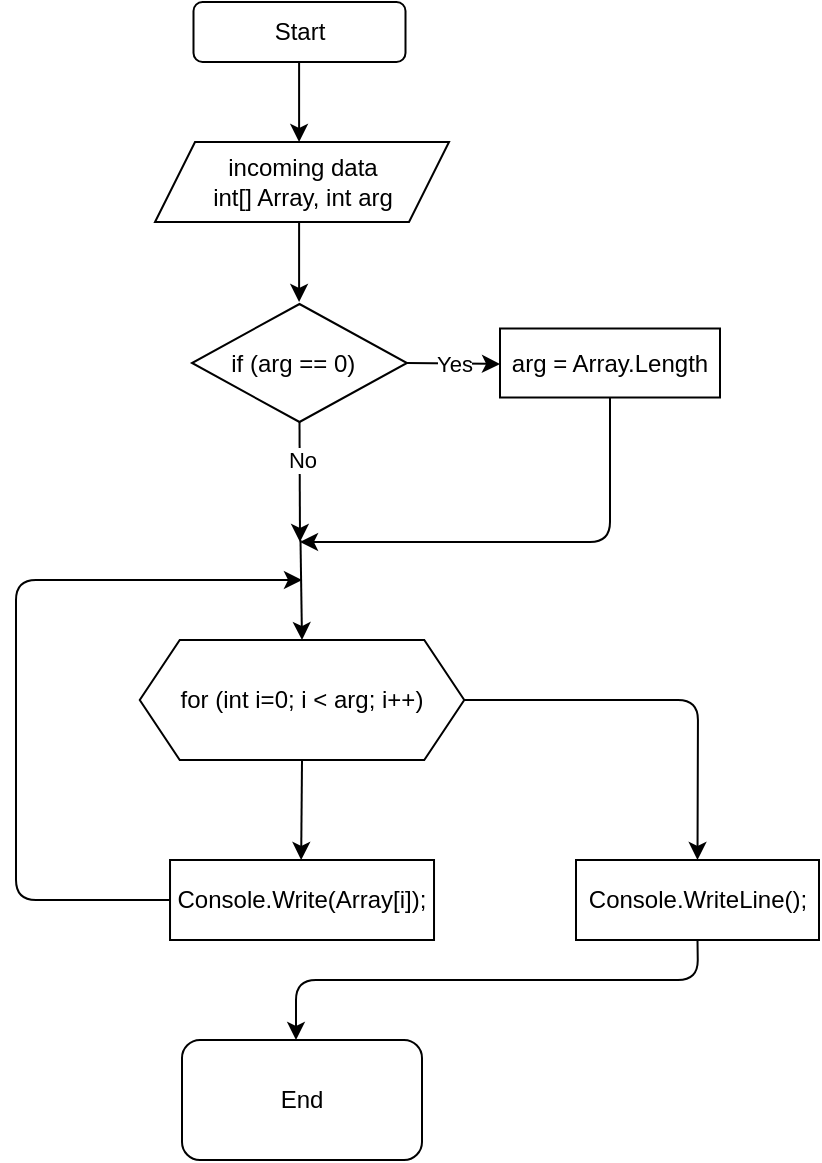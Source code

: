 <mxfile>
    <diagram id="EK19xXZXsurz1Jw2k540" name="Страница 1">
        <mxGraphModel dx="837" dy="375" grid="1" gridSize="10" guides="1" tooltips="1" connect="1" arrows="1" fold="1" page="1" pageScale="1" pageWidth="827" pageHeight="1169" math="0" shadow="0">
            <root>
                <mxCell id="0"/>
                <mxCell id="1" parent="0"/>
                <mxCell id="2" value="Start" style="rounded=1;whiteSpace=wrap;html=1;" parent="1" vertex="1">
                    <mxGeometry x="318.75" y="70" width="106" height="30" as="geometry"/>
                </mxCell>
                <mxCell id="3" value="" style="endArrow=classic;html=1;" parent="1" edge="1">
                    <mxGeometry width="50" height="50" relative="1" as="geometry">
                        <mxPoint x="371.55" y="100" as="sourcePoint"/>
                        <mxPoint x="371.55" y="140" as="targetPoint"/>
                    </mxGeometry>
                </mxCell>
                <mxCell id="5" value="if (arg == 0)&amp;nbsp;&amp;nbsp;" style="rhombus;whiteSpace=wrap;html=1;" parent="1" vertex="1">
                    <mxGeometry x="318" y="221" width="107.5" height="59" as="geometry"/>
                </mxCell>
                <mxCell id="6" value="" style="endArrow=classic;html=1;exitX=0.5;exitY=1;exitDx=0;exitDy=0;entryX=0.5;entryY=0;entryDx=0;entryDy=0;entryPerimeter=0;" parent="1" target="7" edge="1">
                    <mxGeometry width="50" height="50" relative="1" as="geometry">
                        <mxPoint x="372.25" y="339" as="sourcePoint"/>
                        <mxPoint x="373" y="379" as="targetPoint"/>
                    </mxGeometry>
                </mxCell>
                <mxCell id="7" value="for (int i=0; i &amp;lt; arg; i++)" style="shape=hexagon;perimeter=hexagonPerimeter2;whiteSpace=wrap;html=1;fixedSize=1;" parent="1" vertex="1">
                    <mxGeometry x="291.88" y="389" width="162.25" height="60" as="geometry"/>
                </mxCell>
                <mxCell id="8" value="" style="endArrow=classic;html=1;exitX=0.5;exitY=1;exitDx=0;exitDy=0;" parent="1" source="7" edge="1">
                    <mxGeometry width="50" height="50" relative="1" as="geometry">
                        <mxPoint x="372.58" y="459" as="sourcePoint"/>
                        <mxPoint x="372.58" y="499" as="targetPoint"/>
                    </mxGeometry>
                </mxCell>
                <mxCell id="9" value="&lt;span&gt;Console.WriteLine();&lt;/span&gt;" style="rounded=0;whiteSpace=wrap;html=1;" parent="1" vertex="1">
                    <mxGeometry x="510" y="499" width="121.5" height="40" as="geometry"/>
                </mxCell>
                <mxCell id="10" value="End" style="rounded=1;whiteSpace=wrap;html=1;" parent="1" vertex="1">
                    <mxGeometry x="313" y="589" width="120" height="60" as="geometry"/>
                </mxCell>
                <mxCell id="11" value="" style="endArrow=classic;html=1;exitX=0.5;exitY=1;exitDx=0;exitDy=0;" parent="1" source="9" edge="1">
                    <mxGeometry width="50" height="50" relative="1" as="geometry">
                        <mxPoint x="370" y="549" as="sourcePoint"/>
                        <mxPoint x="370" y="589" as="targetPoint"/>
                        <Array as="points">
                            <mxPoint x="571" y="559"/>
                            <mxPoint x="370" y="559"/>
                        </Array>
                    </mxGeometry>
                </mxCell>
                <mxCell id="12" value="&lt;span&gt;Console.Write(Array[i]);&lt;/span&gt;" style="rounded=0;whiteSpace=wrap;html=1;" parent="1" vertex="1">
                    <mxGeometry x="307.01" y="499" width="132" height="40" as="geometry"/>
                </mxCell>
                <mxCell id="13" value="" style="endArrow=classic;html=1;exitX=0;exitY=0.5;exitDx=0;exitDy=0;" parent="1" source="12" edge="1">
                    <mxGeometry width="50" height="50" relative="1" as="geometry">
                        <mxPoint x="650" y="529" as="sourcePoint"/>
                        <mxPoint x="373" y="359" as="targetPoint"/>
                        <Array as="points">
                            <mxPoint x="230" y="519"/>
                            <mxPoint x="230" y="359"/>
                        </Array>
                    </mxGeometry>
                </mxCell>
                <mxCell id="14" value="" style="endArrow=classic;html=1;entryX=0.5;entryY=0;entryDx=0;entryDy=0;exitX=1;exitY=0.5;exitDx=0;exitDy=0;" parent="1" source="7" target="9" edge="1">
                    <mxGeometry width="50" height="50" relative="1" as="geometry">
                        <mxPoint x="480" y="419" as="sourcePoint"/>
                        <mxPoint x="700" y="479" as="targetPoint"/>
                        <Array as="points">
                            <mxPoint x="571" y="419"/>
                        </Array>
                    </mxGeometry>
                </mxCell>
                <mxCell id="16" value="" style="endArrow=classic;html=1;" edge="1" parent="1">
                    <mxGeometry width="50" height="50" relative="1" as="geometry">
                        <mxPoint x="371.55" y="180" as="sourcePoint"/>
                        <mxPoint x="371.55" y="220" as="targetPoint"/>
                    </mxGeometry>
                </mxCell>
                <mxCell id="17" value="&lt;span&gt;arg = Array.Length&lt;/span&gt;" style="rounded=0;whiteSpace=wrap;html=1;" vertex="1" parent="1">
                    <mxGeometry x="472" y="233.25" width="110" height="34.5" as="geometry"/>
                </mxCell>
                <mxCell id="18" value="" style="endArrow=classic;html=1;exitX=1;exitY=0.5;exitDx=0;exitDy=0;" edge="1" parent="1" source="5">
                    <mxGeometry width="50" height="50" relative="1" as="geometry">
                        <mxPoint x="532" y="280" as="sourcePoint"/>
                        <mxPoint x="472" y="251" as="targetPoint"/>
                    </mxGeometry>
                </mxCell>
                <mxCell id="19" value="Yes" style="edgeLabel;html=1;align=center;verticalAlign=middle;resizable=0;points=[];" vertex="1" connectable="0" parent="18">
                    <mxGeometry x="-0.395" y="-2" relative="1" as="geometry">
                        <mxPoint x="9" y="-2" as="offset"/>
                    </mxGeometry>
                </mxCell>
                <mxCell id="20" value="" style="endArrow=classic;html=1;exitX=0.5;exitY=1;exitDx=0;exitDy=0;" edge="1" parent="1" source="5">
                    <mxGeometry width="50" height="50" relative="1" as="geometry">
                        <mxPoint x="432" y="340" as="sourcePoint"/>
                        <mxPoint x="372" y="340" as="targetPoint"/>
                    </mxGeometry>
                </mxCell>
                <mxCell id="21" value="No" style="edgeLabel;html=1;align=center;verticalAlign=middle;resizable=0;points=[];" vertex="1" connectable="0" parent="20">
                    <mxGeometry x="-0.387" y="1" relative="1" as="geometry">
                        <mxPoint as="offset"/>
                    </mxGeometry>
                </mxCell>
                <mxCell id="22" value="" style="endArrow=classic;html=1;exitX=0.5;exitY=1;exitDx=0;exitDy=0;" edge="1" parent="1" source="17">
                    <mxGeometry width="50" height="50" relative="1" as="geometry">
                        <mxPoint x="432" y="340" as="sourcePoint"/>
                        <mxPoint x="372" y="340" as="targetPoint"/>
                        <Array as="points">
                            <mxPoint x="527" y="340"/>
                        </Array>
                    </mxGeometry>
                </mxCell>
                <mxCell id="23" value="&lt;span&gt;incoming data&lt;/span&gt;&lt;br&gt;&lt;span&gt;int[] Array, int arg&lt;/span&gt;" style="shape=parallelogram;perimeter=parallelogramPerimeter;whiteSpace=wrap;html=1;fixedSize=1;" vertex="1" parent="1">
                    <mxGeometry x="299.51" y="140" width="147" height="40" as="geometry"/>
                </mxCell>
            </root>
        </mxGraphModel>
    </diagram>
</mxfile>